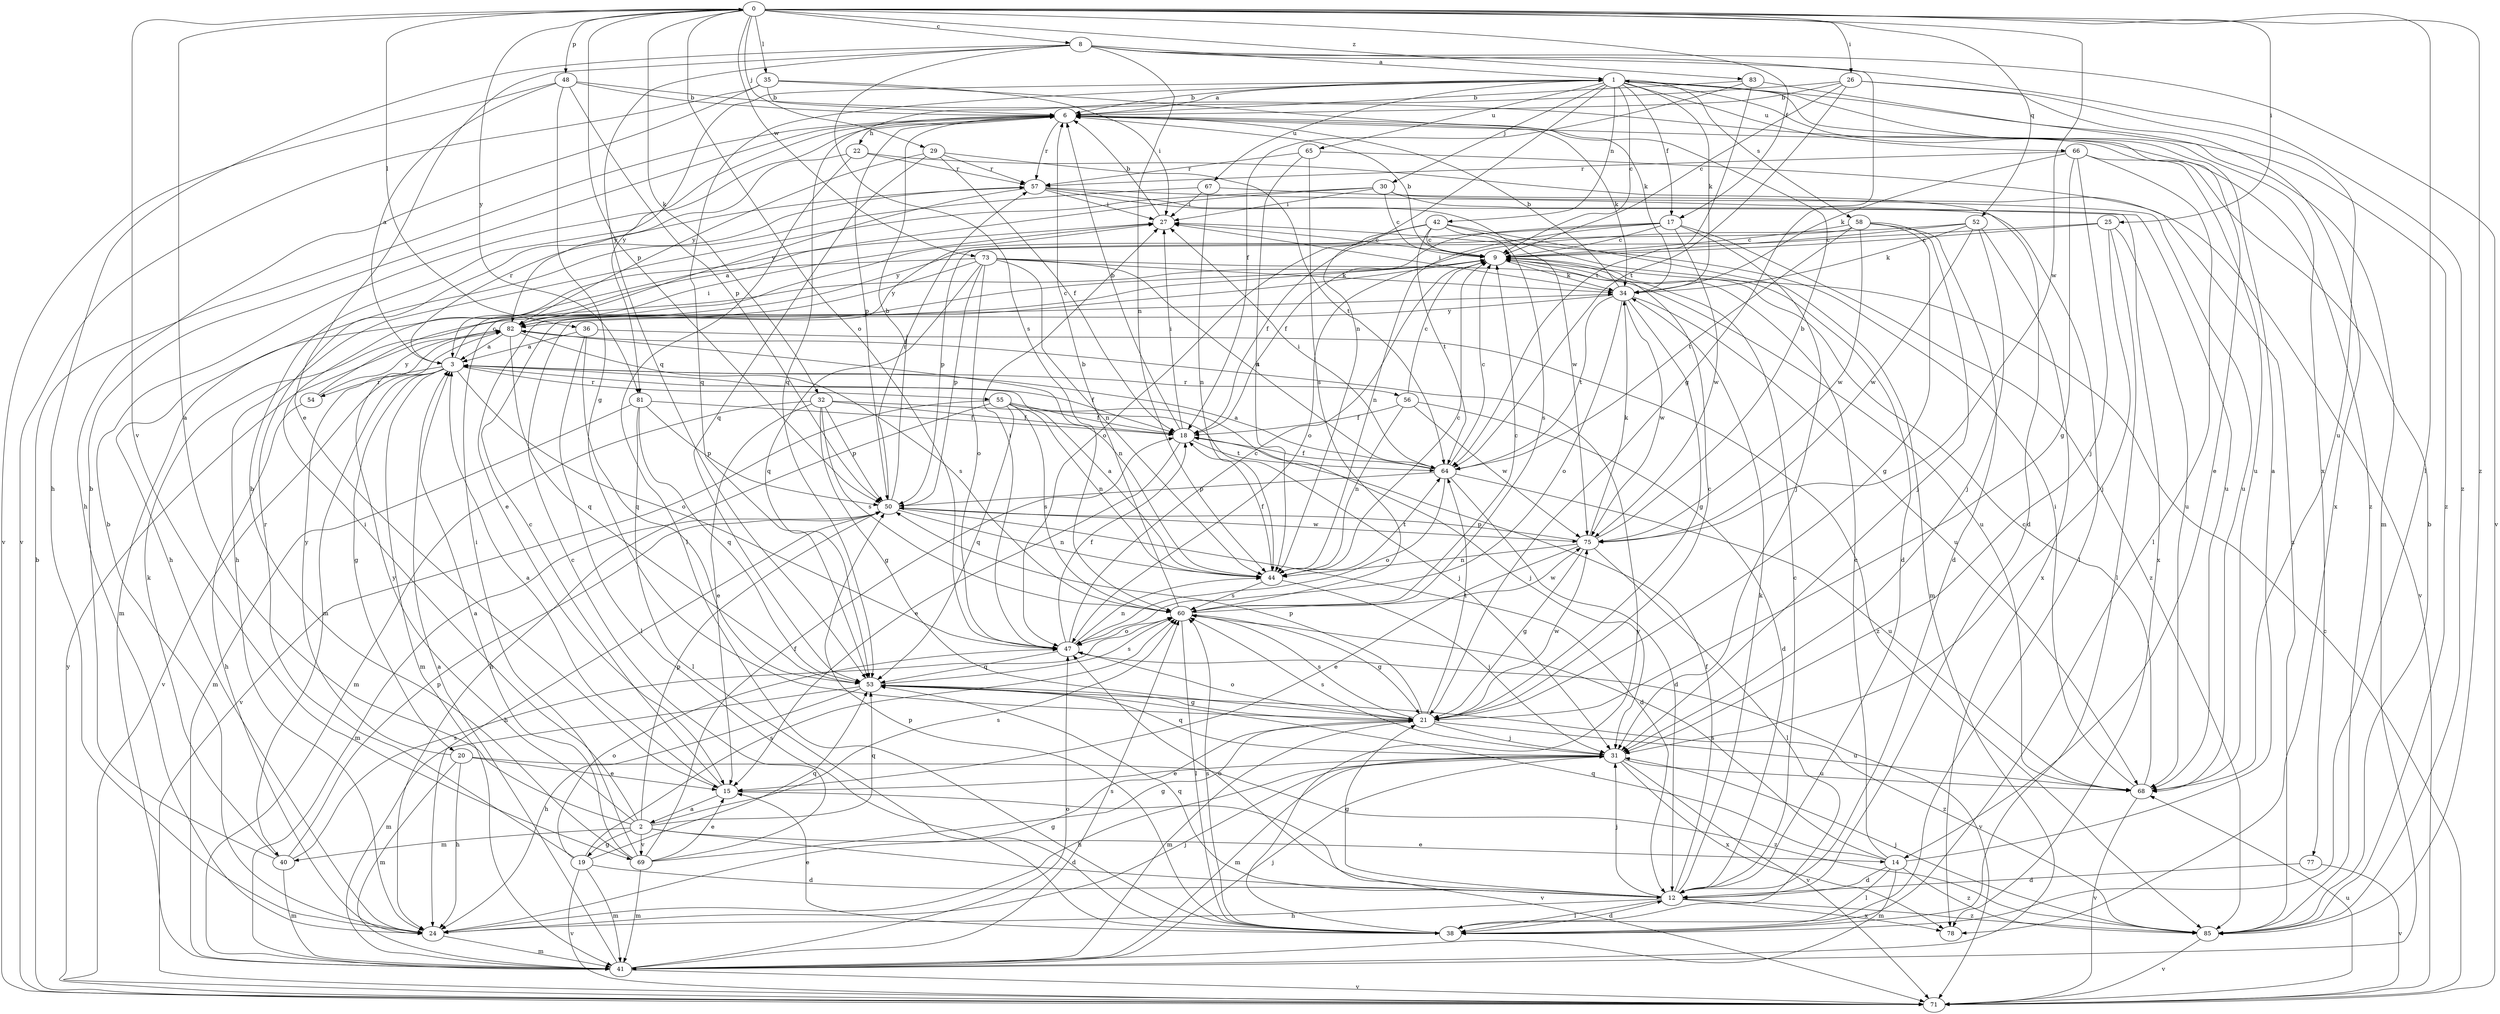 strict digraph  {
0;
1;
2;
3;
6;
8;
9;
12;
14;
15;
17;
18;
19;
20;
21;
22;
24;
25;
26;
27;
29;
30;
31;
32;
34;
35;
36;
38;
40;
41;
42;
44;
47;
48;
50;
52;
53;
54;
55;
56;
57;
58;
60;
64;
65;
66;
67;
68;
69;
71;
73;
75;
77;
78;
81;
82;
83;
85;
0 -> 8  [label=c];
0 -> 17  [label=f];
0 -> 25  [label=i];
0 -> 26  [label=i];
0 -> 29  [label=j];
0 -> 32  [label=k];
0 -> 35  [label=l];
0 -> 36  [label=l];
0 -> 38  [label=l];
0 -> 47  [label=o];
0 -> 48  [label=p];
0 -> 50  [label=p];
0 -> 52  [label=q];
0 -> 69  [label=v];
0 -> 73  [label=w];
0 -> 75  [label=w];
0 -> 81  [label=y];
0 -> 83  [label=z];
0 -> 85  [label=z];
1 -> 6  [label=b];
1 -> 9  [label=c];
1 -> 14  [label=e];
1 -> 17  [label=f];
1 -> 30  [label=j];
1 -> 34  [label=k];
1 -> 42  [label=n];
1 -> 44  [label=n];
1 -> 53  [label=q];
1 -> 58  [label=s];
1 -> 65  [label=u];
1 -> 66  [label=u];
1 -> 67  [label=u];
1 -> 77  [label=x];
1 -> 81  [label=y];
1 -> 85  [label=z];
2 -> 0  [label=a];
2 -> 12  [label=d];
2 -> 14  [label=e];
2 -> 19  [label=g];
2 -> 27  [label=i];
2 -> 40  [label=m];
2 -> 50  [label=p];
2 -> 53  [label=q];
2 -> 60  [label=s];
2 -> 69  [label=v];
2 -> 82  [label=y];
3 -> 18  [label=f];
3 -> 20  [label=g];
3 -> 27  [label=i];
3 -> 40  [label=m];
3 -> 41  [label=m];
3 -> 47  [label=o];
3 -> 54  [label=r];
3 -> 55  [label=r];
3 -> 56  [label=r];
3 -> 57  [label=r];
3 -> 71  [label=v];
6 -> 1  [label=a];
6 -> 22  [label=h];
6 -> 34  [label=k];
6 -> 50  [label=p];
6 -> 57  [label=r];
8 -> 1  [label=a];
8 -> 15  [label=e];
8 -> 21  [label=g];
8 -> 24  [label=h];
8 -> 44  [label=n];
8 -> 53  [label=q];
8 -> 60  [label=s];
8 -> 71  [label=v];
8 -> 85  [label=z];
9 -> 6  [label=b];
9 -> 34  [label=k];
12 -> 9  [label=c];
12 -> 18  [label=f];
12 -> 21  [label=g];
12 -> 24  [label=h];
12 -> 31  [label=j];
12 -> 34  [label=k];
12 -> 38  [label=l];
12 -> 47  [label=o];
12 -> 53  [label=q];
12 -> 78  [label=x];
12 -> 85  [label=z];
14 -> 1  [label=a];
14 -> 9  [label=c];
14 -> 12  [label=d];
14 -> 38  [label=l];
14 -> 41  [label=m];
14 -> 53  [label=q];
14 -> 60  [label=s];
14 -> 85  [label=z];
15 -> 2  [label=a];
15 -> 3  [label=a];
15 -> 9  [label=c];
15 -> 71  [label=v];
17 -> 9  [label=c];
17 -> 15  [label=e];
17 -> 18  [label=f];
17 -> 31  [label=j];
17 -> 44  [label=n];
17 -> 75  [label=w];
17 -> 85  [label=z];
18 -> 6  [label=b];
18 -> 15  [label=e];
18 -> 27  [label=i];
18 -> 64  [label=t];
19 -> 12  [label=d];
19 -> 41  [label=m];
19 -> 47  [label=o];
19 -> 53  [label=q];
19 -> 57  [label=r];
19 -> 60  [label=s];
19 -> 71  [label=v];
20 -> 15  [label=e];
20 -> 24  [label=h];
20 -> 41  [label=m];
20 -> 82  [label=y];
20 -> 85  [label=z];
21 -> 9  [label=c];
21 -> 31  [label=j];
21 -> 41  [label=m];
21 -> 47  [label=o];
21 -> 50  [label=p];
21 -> 60  [label=s];
21 -> 64  [label=t];
21 -> 68  [label=u];
21 -> 75  [label=w];
22 -> 12  [label=d];
22 -> 38  [label=l];
22 -> 57  [label=r];
22 -> 82  [label=y];
24 -> 6  [label=b];
24 -> 21  [label=g];
24 -> 31  [label=j];
24 -> 41  [label=m];
25 -> 9  [label=c];
25 -> 31  [label=j];
25 -> 38  [label=l];
25 -> 68  [label=u];
25 -> 82  [label=y];
26 -> 6  [label=b];
26 -> 9  [label=c];
26 -> 53  [label=q];
26 -> 64  [label=t];
26 -> 68  [label=u];
26 -> 78  [label=x];
27 -> 6  [label=b];
27 -> 9  [label=c];
29 -> 18  [label=f];
29 -> 53  [label=q];
29 -> 57  [label=r];
29 -> 64  [label=t];
29 -> 82  [label=y];
30 -> 3  [label=a];
30 -> 9  [label=c];
30 -> 24  [label=h];
30 -> 27  [label=i];
30 -> 38  [label=l];
30 -> 71  [label=v];
31 -> 15  [label=e];
31 -> 24  [label=h];
31 -> 41  [label=m];
31 -> 53  [label=q];
31 -> 60  [label=s];
31 -> 68  [label=u];
31 -> 71  [label=v];
31 -> 78  [label=x];
32 -> 15  [label=e];
32 -> 18  [label=f];
32 -> 21  [label=g];
32 -> 31  [label=j];
32 -> 41  [label=m];
32 -> 50  [label=p];
32 -> 60  [label=s];
34 -> 6  [label=b];
34 -> 21  [label=g];
34 -> 27  [label=i];
34 -> 47  [label=o];
34 -> 64  [label=t];
34 -> 68  [label=u];
34 -> 75  [label=w];
34 -> 82  [label=y];
35 -> 6  [label=b];
35 -> 24  [label=h];
35 -> 27  [label=i];
35 -> 34  [label=k];
35 -> 71  [label=v];
36 -> 3  [label=a];
36 -> 38  [label=l];
36 -> 53  [label=q];
36 -> 85  [label=z];
38 -> 12  [label=d];
38 -> 15  [label=e];
38 -> 50  [label=p];
38 -> 60  [label=s];
38 -> 82  [label=y];
40 -> 6  [label=b];
40 -> 34  [label=k];
40 -> 41  [label=m];
40 -> 50  [label=p];
40 -> 60  [label=s];
41 -> 3  [label=a];
41 -> 31  [label=j];
41 -> 47  [label=o];
41 -> 60  [label=s];
41 -> 71  [label=v];
42 -> 9  [label=c];
42 -> 12  [label=d];
42 -> 18  [label=f];
42 -> 41  [label=m];
42 -> 47  [label=o];
42 -> 60  [label=s];
42 -> 64  [label=t];
44 -> 3  [label=a];
44 -> 9  [label=c];
44 -> 18  [label=f];
44 -> 31  [label=j];
44 -> 60  [label=s];
44 -> 64  [label=t];
47 -> 9  [label=c];
47 -> 18  [label=f];
47 -> 27  [label=i];
47 -> 44  [label=n];
47 -> 53  [label=q];
47 -> 71  [label=v];
48 -> 3  [label=a];
48 -> 6  [label=b];
48 -> 21  [label=g];
48 -> 50  [label=p];
48 -> 71  [label=v];
48 -> 85  [label=z];
50 -> 6  [label=b];
50 -> 12  [label=d];
50 -> 24  [label=h];
50 -> 41  [label=m];
50 -> 44  [label=n];
50 -> 57  [label=r];
50 -> 75  [label=w];
52 -> 9  [label=c];
52 -> 31  [label=j];
52 -> 34  [label=k];
52 -> 47  [label=o];
52 -> 75  [label=w];
52 -> 78  [label=x];
53 -> 21  [label=g];
53 -> 24  [label=h];
53 -> 41  [label=m];
53 -> 60  [label=s];
53 -> 85  [label=z];
54 -> 9  [label=c];
54 -> 24  [label=h];
54 -> 82  [label=y];
55 -> 18  [label=f];
55 -> 24  [label=h];
55 -> 31  [label=j];
55 -> 44  [label=n];
55 -> 53  [label=q];
55 -> 60  [label=s];
55 -> 71  [label=v];
56 -> 9  [label=c];
56 -> 12  [label=d];
56 -> 18  [label=f];
56 -> 44  [label=n];
56 -> 75  [label=w];
57 -> 27  [label=i];
57 -> 68  [label=u];
57 -> 75  [label=w];
57 -> 78  [label=x];
57 -> 82  [label=y];
58 -> 9  [label=c];
58 -> 12  [label=d];
58 -> 21  [label=g];
58 -> 31  [label=j];
58 -> 50  [label=p];
58 -> 64  [label=t];
58 -> 75  [label=w];
60 -> 6  [label=b];
60 -> 9  [label=c];
60 -> 21  [label=g];
60 -> 38  [label=l];
60 -> 47  [label=o];
60 -> 75  [label=w];
64 -> 3  [label=a];
64 -> 9  [label=c];
64 -> 12  [label=d];
64 -> 18  [label=f];
64 -> 27  [label=i];
64 -> 47  [label=o];
64 -> 50  [label=p];
64 -> 68  [label=u];
65 -> 44  [label=n];
65 -> 57  [label=r];
65 -> 60  [label=s];
65 -> 85  [label=z];
66 -> 21  [label=g];
66 -> 31  [label=j];
66 -> 34  [label=k];
66 -> 38  [label=l];
66 -> 57  [label=r];
66 -> 68  [label=u];
67 -> 24  [label=h];
67 -> 27  [label=i];
67 -> 44  [label=n];
67 -> 68  [label=u];
68 -> 9  [label=c];
68 -> 27  [label=i];
68 -> 71  [label=v];
69 -> 3  [label=a];
69 -> 6  [label=b];
69 -> 9  [label=c];
69 -> 15  [label=e];
69 -> 18  [label=f];
69 -> 21  [label=g];
69 -> 27  [label=i];
69 -> 41  [label=m];
71 -> 6  [label=b];
71 -> 9  [label=c];
71 -> 68  [label=u];
71 -> 82  [label=y];
73 -> 34  [label=k];
73 -> 41  [label=m];
73 -> 44  [label=n];
73 -> 47  [label=o];
73 -> 50  [label=p];
73 -> 53  [label=q];
73 -> 64  [label=t];
73 -> 68  [label=u];
73 -> 82  [label=y];
75 -> 6  [label=b];
75 -> 15  [label=e];
75 -> 21  [label=g];
75 -> 34  [label=k];
75 -> 38  [label=l];
75 -> 44  [label=n];
75 -> 50  [label=p];
77 -> 12  [label=d];
77 -> 71  [label=v];
81 -> 18  [label=f];
81 -> 38  [label=l];
81 -> 41  [label=m];
81 -> 50  [label=p];
81 -> 53  [label=q];
82 -> 3  [label=a];
82 -> 9  [label=c];
82 -> 44  [label=n];
82 -> 53  [label=q];
82 -> 60  [label=s];
83 -> 6  [label=b];
83 -> 18  [label=f];
83 -> 41  [label=m];
83 -> 64  [label=t];
85 -> 6  [label=b];
85 -> 31  [label=j];
85 -> 71  [label=v];
}
